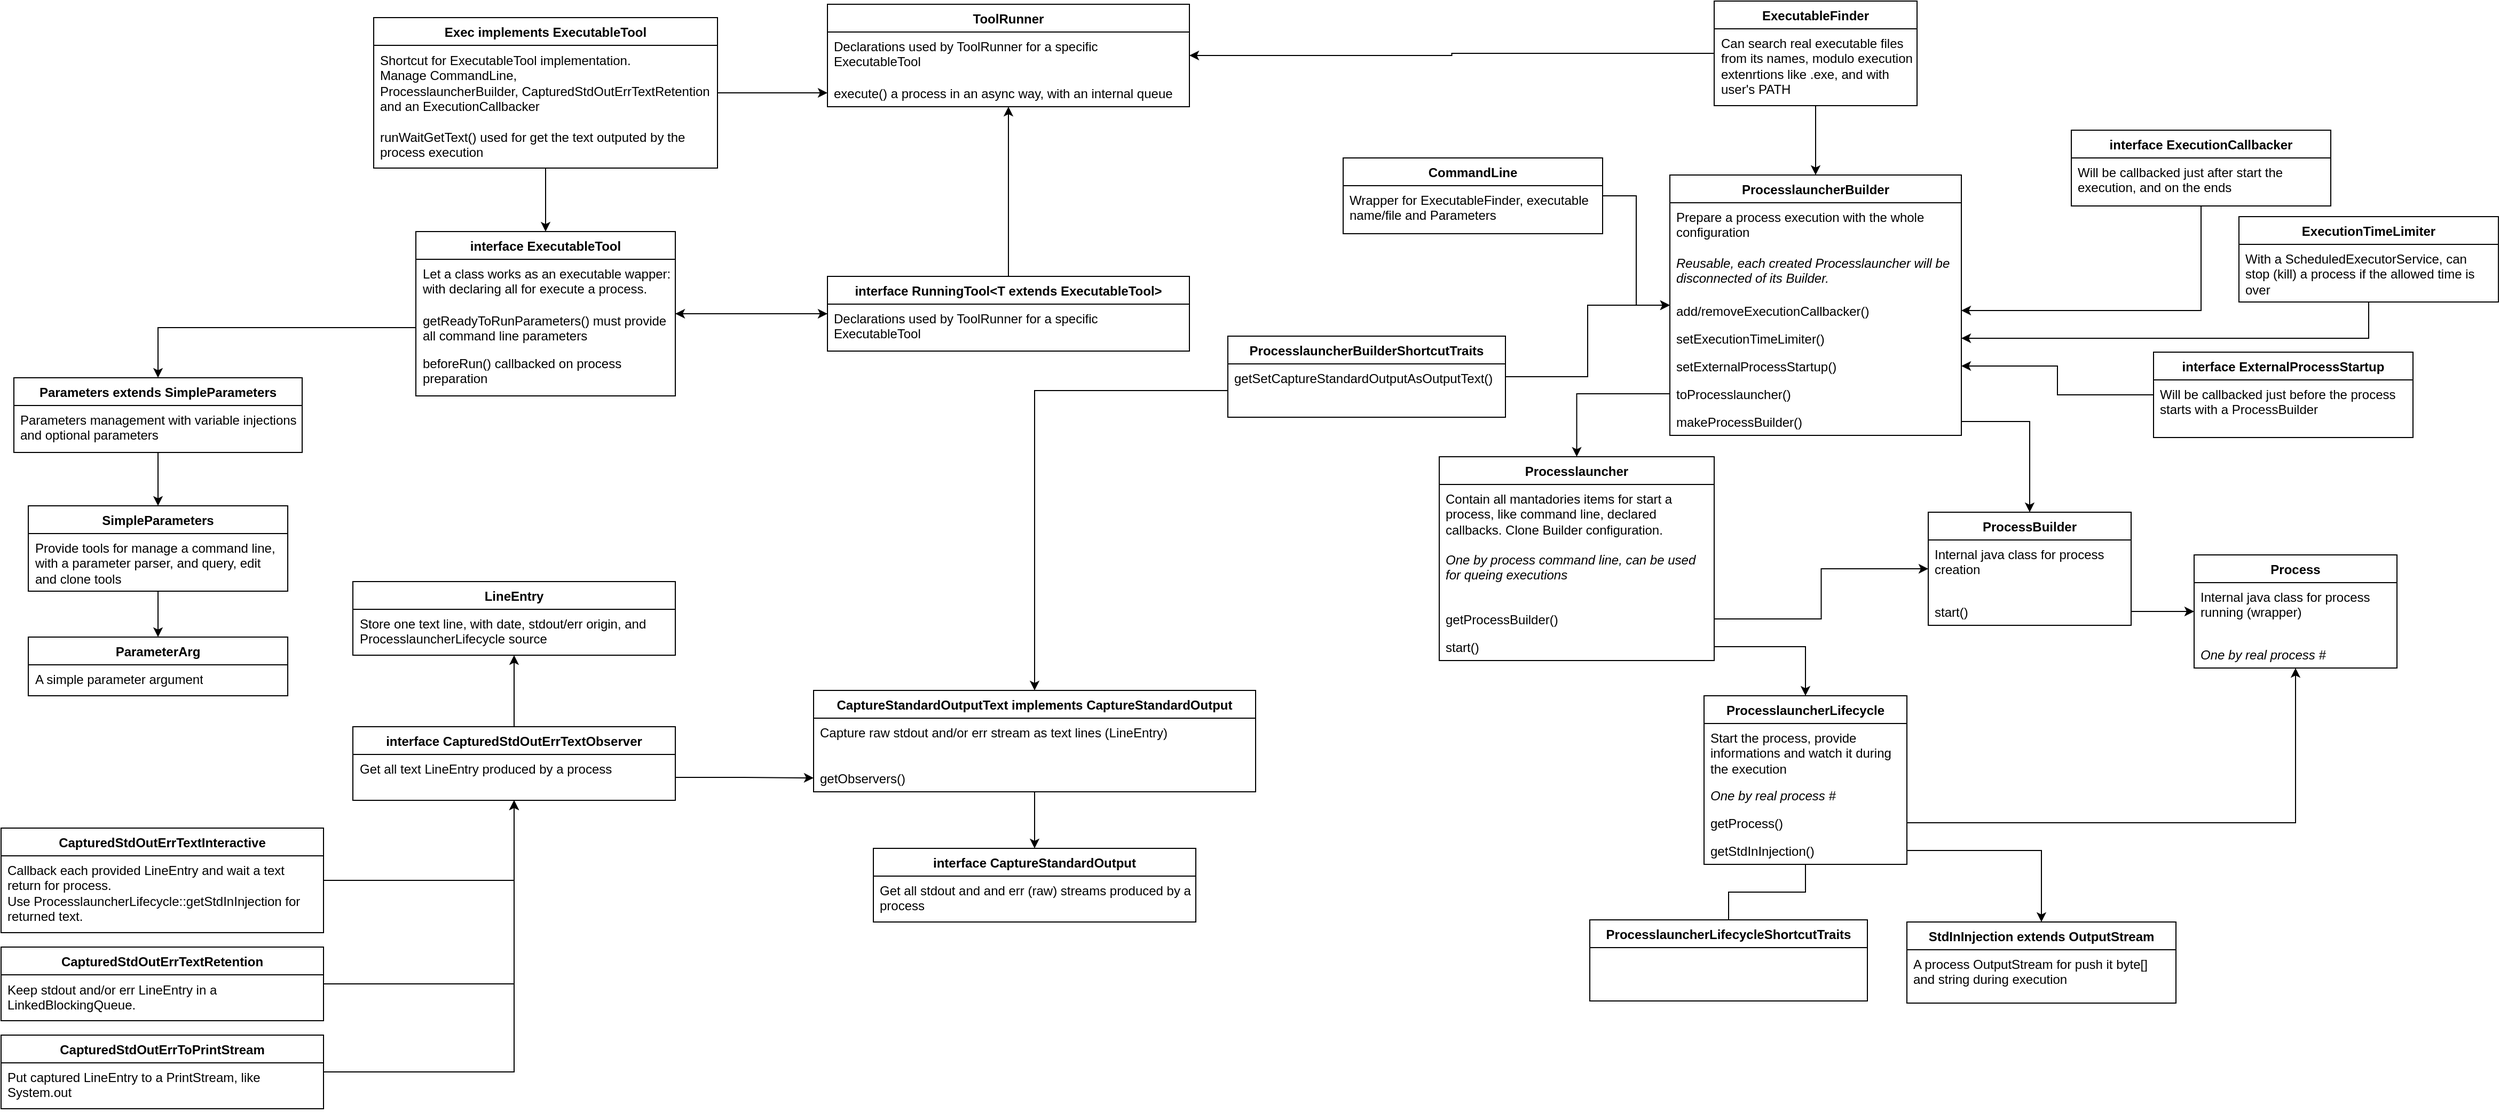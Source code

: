 <mxfile version="12.6.5" type="device"><diagram id="81NvzBi9Juori9AFmnHW" name="Page-1"><mxGraphModel dx="2762" dy="578" grid="0" gridSize="10" guides="1" tooltips="1" connect="1" arrows="1" fold="1" page="1" pageScale="1" pageWidth="1654" pageHeight="1169" math="0" shadow="0"><root><mxCell id="0"/><mxCell id="1" parent="0"/><mxCell id="zojhfkKEDZXGq8DSbKI6-3" value="Processlauncher" style="swimlane;fontStyle=1;childLayout=stackLayout;horizontal=1;startSize=26;fillColor=none;horizontalStack=0;resizeParent=1;resizeParentMax=0;resizeLast=0;collapsible=1;marginBottom=0;" vertex="1" parent="1"><mxGeometry x="-286" y="450" width="257.5" height="191" as="geometry"/></mxCell><mxCell id="zojhfkKEDZXGq8DSbKI6-4" value="Contain all mantadories items for start a process, like command line, declared callbacks. Clone Builder configuration." style="text;strokeColor=none;fillColor=none;align=left;verticalAlign=top;spacingLeft=4;spacingRight=4;overflow=hidden;rotatable=0;points=[[0,0.5],[1,0.5]];portConstraint=eastwest;whiteSpace=wrap;" vertex="1" parent="zojhfkKEDZXGq8DSbKI6-3"><mxGeometry y="26" width="257.5" height="57" as="geometry"/></mxCell><mxCell id="zojhfkKEDZXGq8DSbKI6-31" value="One by process command line, can be used for queing executions" style="text;strokeColor=none;fillColor=none;align=left;verticalAlign=top;spacingLeft=4;spacingRight=4;overflow=hidden;rotatable=0;points=[[0,0.5],[1,0.5]];portConstraint=eastwest;whiteSpace=wrap;fontStyle=2" vertex="1" parent="zojhfkKEDZXGq8DSbKI6-3"><mxGeometry y="83" width="257.5" height="56" as="geometry"/></mxCell><mxCell id="zojhfkKEDZXGq8DSbKI6-40" value="getProcessBuilder()" style="text;strokeColor=none;fillColor=none;align=left;verticalAlign=top;spacingLeft=4;spacingRight=4;overflow=hidden;rotatable=0;points=[[0,0.5],[1,0.5]];portConstraint=eastwest;" vertex="1" parent="zojhfkKEDZXGq8DSbKI6-3"><mxGeometry y="139" width="257.5" height="26" as="geometry"/></mxCell><mxCell id="zojhfkKEDZXGq8DSbKI6-14" value="start()" style="text;strokeColor=none;fillColor=none;align=left;verticalAlign=top;spacingLeft=4;spacingRight=4;overflow=hidden;rotatable=0;points=[[0,0.5],[1,0.5]];portConstraint=eastwest;" vertex="1" parent="zojhfkKEDZXGq8DSbKI6-3"><mxGeometry y="165" width="257.5" height="26" as="geometry"/></mxCell><mxCell id="zojhfkKEDZXGq8DSbKI6-18" value="ProcesslauncherLifecycle" style="swimlane;fontStyle=1;childLayout=stackLayout;horizontal=1;startSize=26;fillColor=none;horizontalStack=0;resizeParent=1;resizeParentMax=0;resizeLast=0;collapsible=1;marginBottom=0;" vertex="1" parent="1"><mxGeometry x="-38" y="674" width="190" height="158" as="geometry"/></mxCell><mxCell id="zojhfkKEDZXGq8DSbKI6-19" value="Start the process, provide informations and watch it during the execution" style="text;strokeColor=none;fillColor=none;align=left;verticalAlign=top;spacingLeft=4;spacingRight=4;overflow=hidden;rotatable=0;points=[[0,0.5],[1,0.5]];portConstraint=eastwest;whiteSpace=wrap;" vertex="1" parent="zojhfkKEDZXGq8DSbKI6-18"><mxGeometry y="26" width="190" height="54" as="geometry"/></mxCell><mxCell id="zojhfkKEDZXGq8DSbKI6-30" value="One by real process #" style="text;strokeColor=none;fillColor=none;align=left;verticalAlign=top;spacingLeft=4;spacingRight=4;overflow=hidden;rotatable=0;points=[[0,0.5],[1,0.5]];portConstraint=eastwest;fontStyle=2" vertex="1" parent="zojhfkKEDZXGq8DSbKI6-18"><mxGeometry y="80" width="190" height="26" as="geometry"/></mxCell><mxCell id="zojhfkKEDZXGq8DSbKI6-47" value="getProcess()" style="text;strokeColor=none;fillColor=none;align=left;verticalAlign=top;spacingLeft=4;spacingRight=4;overflow=hidden;rotatable=0;points=[[0,0.5],[1,0.5]];portConstraint=eastwest;" vertex="1" parent="zojhfkKEDZXGq8DSbKI6-18"><mxGeometry y="106" width="190" height="26" as="geometry"/></mxCell><mxCell id="zojhfkKEDZXGq8DSbKI6-20" value="getStdInInjection()" style="text;strokeColor=none;fillColor=none;align=left;verticalAlign=top;spacingLeft=4;spacingRight=4;overflow=hidden;rotatable=0;points=[[0,0.5],[1,0.5]];portConstraint=eastwest;" vertex="1" parent="zojhfkKEDZXGq8DSbKI6-18"><mxGeometry y="132" width="190" height="26" as="geometry"/></mxCell><mxCell id="zojhfkKEDZXGq8DSbKI6-17" style="edgeStyle=orthogonalEdgeStyle;rounded=0;orthogonalLoop=1;jettySize=auto;html=1;exitX=1;exitY=0.5;exitDx=0;exitDy=0;entryX=0.5;entryY=0;entryDx=0;entryDy=0;" edge="1" parent="1" source="zojhfkKEDZXGq8DSbKI6-14" target="zojhfkKEDZXGq8DSbKI6-18"><mxGeometry relative="1" as="geometry"><mxPoint x="50" y="582" as="targetPoint"/></mxGeometry></mxCell><mxCell id="zojhfkKEDZXGq8DSbKI6-22" value="StdInInjection extends OutputStream" style="swimlane;fontStyle=1;childLayout=stackLayout;horizontal=1;startSize=26;fillColor=none;horizontalStack=0;resizeParent=1;resizeParentMax=0;resizeLast=0;collapsible=1;marginBottom=0;" vertex="1" parent="1"><mxGeometry x="152" y="886" width="252" height="76" as="geometry"/></mxCell><mxCell id="zojhfkKEDZXGq8DSbKI6-23" value="A process OutputStream for push it byte[] and string during execution" style="text;strokeColor=none;fillColor=none;align=left;verticalAlign=top;spacingLeft=4;spacingRight=4;overflow=hidden;rotatable=0;points=[[0,0.5],[1,0.5]];portConstraint=eastwest;whiteSpace=wrap;" vertex="1" parent="zojhfkKEDZXGq8DSbKI6-22"><mxGeometry y="26" width="252" height="50" as="geometry"/></mxCell><mxCell id="zojhfkKEDZXGq8DSbKI6-25" style="edgeStyle=orthogonalEdgeStyle;rounded=0;orthogonalLoop=1;jettySize=auto;html=1;exitX=1;exitY=0.5;exitDx=0;exitDy=0;" edge="1" parent="1" source="zojhfkKEDZXGq8DSbKI6-20" target="zojhfkKEDZXGq8DSbKI6-22"><mxGeometry relative="1" as="geometry"/></mxCell><mxCell id="zojhfkKEDZXGq8DSbKI6-26" value="ProcesslauncherBuilder" style="swimlane;fontStyle=1;childLayout=stackLayout;horizontal=1;startSize=26;fillColor=none;horizontalStack=0;resizeParent=1;resizeParentMax=0;resizeLast=0;collapsible=1;marginBottom=0;" vertex="1" parent="1"><mxGeometry x="-70" y="186" width="273" height="244" as="geometry"/></mxCell><mxCell id="zojhfkKEDZXGq8DSbKI6-27" value="Prepare a process execution with the whole configuration" style="text;strokeColor=none;fillColor=none;align=left;verticalAlign=top;spacingLeft=4;spacingRight=4;overflow=hidden;rotatable=0;points=[[0,0.5],[1,0.5]];portConstraint=eastwest;whiteSpace=wrap;" vertex="1" parent="zojhfkKEDZXGq8DSbKI6-26"><mxGeometry y="26" width="273" height="43" as="geometry"/></mxCell><mxCell id="zojhfkKEDZXGq8DSbKI6-33" value="Reusable, each created Processlauncher will be disconnected of its Builder." style="text;strokeColor=none;fillColor=none;align=left;verticalAlign=top;spacingLeft=4;spacingRight=4;overflow=hidden;rotatable=0;points=[[0,0.5],[1,0.5]];portConstraint=eastwest;whiteSpace=wrap;fontStyle=2" vertex="1" parent="zojhfkKEDZXGq8DSbKI6-26"><mxGeometry y="69" width="273" height="45" as="geometry"/></mxCell><mxCell id="zojhfkKEDZXGq8DSbKI6-75" value="add/removeExecutionCallbacker()" style="text;strokeColor=none;fillColor=none;align=left;verticalAlign=top;spacingLeft=4;spacingRight=4;overflow=hidden;rotatable=0;points=[[0,0.5],[1,0.5]];portConstraint=eastwest;" vertex="1" parent="zojhfkKEDZXGq8DSbKI6-26"><mxGeometry y="114" width="273" height="26" as="geometry"/></mxCell><mxCell id="zojhfkKEDZXGq8DSbKI6-70" value="setExecutionTimeLimiter()" style="text;strokeColor=none;fillColor=none;align=left;verticalAlign=top;spacingLeft=4;spacingRight=4;overflow=hidden;rotatable=0;points=[[0,0.5],[1,0.5]];portConstraint=eastwest;" vertex="1" parent="zojhfkKEDZXGq8DSbKI6-26"><mxGeometry y="140" width="273" height="26" as="geometry"/></mxCell><mxCell id="zojhfkKEDZXGq8DSbKI6-61" value="setExternalProcessStartup()" style="text;strokeColor=none;fillColor=none;align=left;verticalAlign=top;spacingLeft=4;spacingRight=4;overflow=hidden;rotatable=0;points=[[0,0.5],[1,0.5]];portConstraint=eastwest;" vertex="1" parent="zojhfkKEDZXGq8DSbKI6-26"><mxGeometry y="166" width="273" height="26" as="geometry"/></mxCell><mxCell id="zojhfkKEDZXGq8DSbKI6-28" value="toProcesslauncher()" style="text;strokeColor=none;fillColor=none;align=left;verticalAlign=top;spacingLeft=4;spacingRight=4;overflow=hidden;rotatable=0;points=[[0,0.5],[1,0.5]];portConstraint=eastwest;" vertex="1" parent="zojhfkKEDZXGq8DSbKI6-26"><mxGeometry y="192" width="273" height="26" as="geometry"/></mxCell><mxCell id="zojhfkKEDZXGq8DSbKI6-34" value="makeProcessBuilder()" style="text;strokeColor=none;fillColor=none;align=left;verticalAlign=top;spacingLeft=4;spacingRight=4;overflow=hidden;rotatable=0;points=[[0,0.5],[1,0.5]];portConstraint=eastwest;" vertex="1" parent="zojhfkKEDZXGq8DSbKI6-26"><mxGeometry y="218" width="273" height="26" as="geometry"/></mxCell><mxCell id="zojhfkKEDZXGq8DSbKI6-32" style="edgeStyle=orthogonalEdgeStyle;rounded=0;orthogonalLoop=1;jettySize=auto;html=1;exitX=0;exitY=0.5;exitDx=0;exitDy=0;" edge="1" parent="1" source="zojhfkKEDZXGq8DSbKI6-28" target="zojhfkKEDZXGq8DSbKI6-3"><mxGeometry relative="1" as="geometry"/></mxCell><mxCell id="zojhfkKEDZXGq8DSbKI6-35" value="ProcessBuilder" style="swimlane;fontStyle=1;childLayout=stackLayout;horizontal=1;startSize=26;fillColor=none;horizontalStack=0;resizeParent=1;resizeParentMax=0;resizeLast=0;collapsible=1;marginBottom=0;" vertex="1" parent="1"><mxGeometry x="172" y="502" width="190" height="106" as="geometry"/></mxCell><mxCell id="zojhfkKEDZXGq8DSbKI6-36" value="Internal java class for process creation " style="text;strokeColor=none;fillColor=none;align=left;verticalAlign=top;spacingLeft=4;spacingRight=4;overflow=hidden;rotatable=0;points=[[0,0.5],[1,0.5]];portConstraint=eastwest;whiteSpace=wrap;" vertex="1" parent="zojhfkKEDZXGq8DSbKI6-35"><mxGeometry y="26" width="190" height="54" as="geometry"/></mxCell><mxCell id="zojhfkKEDZXGq8DSbKI6-38" value="start()" style="text;strokeColor=none;fillColor=none;align=left;verticalAlign=top;spacingLeft=4;spacingRight=4;overflow=hidden;rotatable=0;points=[[0,0.5],[1,0.5]];portConstraint=eastwest;" vertex="1" parent="zojhfkKEDZXGq8DSbKI6-35"><mxGeometry y="80" width="190" height="26" as="geometry"/></mxCell><mxCell id="zojhfkKEDZXGq8DSbKI6-39" style="edgeStyle=orthogonalEdgeStyle;rounded=0;orthogonalLoop=1;jettySize=auto;html=1;exitX=1;exitY=0.5;exitDx=0;exitDy=0;" edge="1" parent="1" source="zojhfkKEDZXGq8DSbKI6-34" target="zojhfkKEDZXGq8DSbKI6-35"><mxGeometry relative="1" as="geometry"/></mxCell><mxCell id="zojhfkKEDZXGq8DSbKI6-41" style="edgeStyle=orthogonalEdgeStyle;rounded=0;orthogonalLoop=1;jettySize=auto;html=1;exitX=1;exitY=0.5;exitDx=0;exitDy=0;" edge="1" parent="1" source="zojhfkKEDZXGq8DSbKI6-40" target="zojhfkKEDZXGq8DSbKI6-35"><mxGeometry relative="1" as="geometry"/></mxCell><mxCell id="zojhfkKEDZXGq8DSbKI6-42" value="Process" style="swimlane;fontStyle=1;childLayout=stackLayout;horizontal=1;startSize=26;fillColor=none;horizontalStack=0;resizeParent=1;resizeParentMax=0;resizeLast=0;collapsible=1;marginBottom=0;" vertex="1" parent="1"><mxGeometry x="421" y="542" width="190" height="106" as="geometry"/></mxCell><mxCell id="zojhfkKEDZXGq8DSbKI6-43" value="Internal java class for process running (wrapper)" style="text;strokeColor=none;fillColor=none;align=left;verticalAlign=top;spacingLeft=4;spacingRight=4;overflow=hidden;rotatable=0;points=[[0,0.5],[1,0.5]];portConstraint=eastwest;whiteSpace=wrap;" vertex="1" parent="zojhfkKEDZXGq8DSbKI6-42"><mxGeometry y="26" width="190" height="54" as="geometry"/></mxCell><mxCell id="zojhfkKEDZXGq8DSbKI6-44" value="One by real process #" style="text;strokeColor=none;fillColor=none;align=left;verticalAlign=top;spacingLeft=4;spacingRight=4;overflow=hidden;rotatable=0;points=[[0,0.5],[1,0.5]];portConstraint=eastwest;fontStyle=2" vertex="1" parent="zojhfkKEDZXGq8DSbKI6-42"><mxGeometry y="80" width="190" height="26" as="geometry"/></mxCell><mxCell id="zojhfkKEDZXGq8DSbKI6-46" style="edgeStyle=orthogonalEdgeStyle;rounded=0;orthogonalLoop=1;jettySize=auto;html=1;exitX=1;exitY=0.5;exitDx=0;exitDy=0;" edge="1" parent="1" source="zojhfkKEDZXGq8DSbKI6-38" target="zojhfkKEDZXGq8DSbKI6-42"><mxGeometry relative="1" as="geometry"/></mxCell><mxCell id="zojhfkKEDZXGq8DSbKI6-48" style="edgeStyle=orthogonalEdgeStyle;rounded=0;orthogonalLoop=1;jettySize=auto;html=1;exitX=1;exitY=0.5;exitDx=0;exitDy=0;" edge="1" parent="1" source="zojhfkKEDZXGq8DSbKI6-47" target="zojhfkKEDZXGq8DSbKI6-42"><mxGeometry relative="1" as="geometry"><mxPoint x="198" y="679" as="targetPoint"/></mxGeometry></mxCell><mxCell id="zojhfkKEDZXGq8DSbKI6-50" value="" style="edgeStyle=elbowEdgeStyle;elbow=vertical;startArrow=none;endArrow=none;rounded=0;" edge="1" target="zojhfkKEDZXGq8DSbKI6-154" parent="1" source="zojhfkKEDZXGq8DSbKI6-18"><mxGeometry relative="1" as="geometry"><mxPoint x="-179" y="577" as="sourcePoint"/><mxPoint x="-23" y="864" as="targetPoint"/></mxGeometry></mxCell><mxCell id="zojhfkKEDZXGq8DSbKI6-52" style="edgeStyle=orthogonalEdgeStyle;rounded=0;orthogonalLoop=1;jettySize=auto;html=1;" edge="1" parent="1" source="zojhfkKEDZXGq8DSbKI6-139" target="zojhfkKEDZXGq8DSbKI6-26"><mxGeometry relative="1" as="geometry"><mxPoint x="-156" y="308" as="sourcePoint"/></mxGeometry></mxCell><mxCell id="zojhfkKEDZXGq8DSbKI6-60" style="edgeStyle=orthogonalEdgeStyle;rounded=0;orthogonalLoop=1;jettySize=auto;html=1;" edge="1" parent="1" source="zojhfkKEDZXGq8DSbKI6-53" target="zojhfkKEDZXGq8DSbKI6-26"><mxGeometry relative="1" as="geometry"/></mxCell><mxCell id="zojhfkKEDZXGq8DSbKI6-118" style="edgeStyle=orthogonalEdgeStyle;rounded=0;orthogonalLoop=1;jettySize=auto;html=1;" edge="1" parent="1" source="zojhfkKEDZXGq8DSbKI6-53" target="zojhfkKEDZXGq8DSbKI6-112"><mxGeometry relative="1" as="geometry"/></mxCell><mxCell id="zojhfkKEDZXGq8DSbKI6-53" value="ExecutableFinder" style="swimlane;fontStyle=1;childLayout=stackLayout;horizontal=1;startSize=26;fillColor=none;horizontalStack=0;resizeParent=1;resizeParentMax=0;resizeLast=0;collapsible=1;marginBottom=0;" vertex="1" parent="1"><mxGeometry x="-28.5" y="23" width="190" height="98" as="geometry"/></mxCell><mxCell id="zojhfkKEDZXGq8DSbKI6-54" value="Can search real executable files from its names, modulo execution extenrtions like .exe, and with user's PATH" style="text;strokeColor=none;fillColor=none;align=left;verticalAlign=top;spacingLeft=4;spacingRight=4;overflow=hidden;rotatable=0;points=[[0,0.5],[1,0.5]];portConstraint=eastwest;whiteSpace=wrap;" vertex="1" parent="zojhfkKEDZXGq8DSbKI6-53"><mxGeometry y="26" width="190" height="72" as="geometry"/></mxCell><mxCell id="zojhfkKEDZXGq8DSbKI6-66" style="edgeStyle=orthogonalEdgeStyle;rounded=0;orthogonalLoop=1;jettySize=auto;html=1;" edge="1" parent="1" source="zojhfkKEDZXGq8DSbKI6-62" target="zojhfkKEDZXGq8DSbKI6-61"><mxGeometry relative="1" as="geometry"/></mxCell><mxCell id="zojhfkKEDZXGq8DSbKI6-62" value="interface ExternalProcessStartup" style="swimlane;fontStyle=1;childLayout=stackLayout;horizontal=1;startSize=26;fillColor=none;horizontalStack=0;resizeParent=1;resizeParentMax=0;resizeLast=0;collapsible=1;marginBottom=0;" vertex="1" parent="1"><mxGeometry x="383" y="352" width="243" height="80" as="geometry"/></mxCell><mxCell id="zojhfkKEDZXGq8DSbKI6-63" value="Will be callbacked just before the process starts with a ProcessBuilder" style="text;strokeColor=none;fillColor=none;align=left;verticalAlign=top;spacingLeft=4;spacingRight=4;overflow=hidden;rotatable=0;points=[[0,0.5],[1,0.5]];portConstraint=eastwest;whiteSpace=wrap;" vertex="1" parent="zojhfkKEDZXGq8DSbKI6-62"><mxGeometry y="26" width="243" height="54" as="geometry"/></mxCell><mxCell id="zojhfkKEDZXGq8DSbKI6-67" value="ExecutionTimeLimiter" style="swimlane;fontStyle=1;childLayout=stackLayout;horizontal=1;startSize=26;fillColor=none;horizontalStack=0;resizeParent=1;resizeParentMax=0;resizeLast=0;collapsible=1;marginBottom=0;" vertex="1" parent="1"><mxGeometry x="463" y="225" width="243" height="80" as="geometry"/></mxCell><mxCell id="zojhfkKEDZXGq8DSbKI6-68" value="With a ScheduledExecutorService, can stop (kill) a process if the allowed time is over" style="text;strokeColor=none;fillColor=none;align=left;verticalAlign=top;spacingLeft=4;spacingRight=4;overflow=hidden;rotatable=0;points=[[0,0.5],[1,0.5]];portConstraint=eastwest;whiteSpace=wrap;" vertex="1" parent="zojhfkKEDZXGq8DSbKI6-67"><mxGeometry y="26" width="243" height="54" as="geometry"/></mxCell><mxCell id="zojhfkKEDZXGq8DSbKI6-71" style="edgeStyle=orthogonalEdgeStyle;rounded=0;orthogonalLoop=1;jettySize=auto;html=1;" edge="1" parent="1" source="zojhfkKEDZXGq8DSbKI6-67" target="zojhfkKEDZXGq8DSbKI6-70"><mxGeometry relative="1" as="geometry"/></mxCell><mxCell id="zojhfkKEDZXGq8DSbKI6-76" style="edgeStyle=orthogonalEdgeStyle;rounded=0;orthogonalLoop=1;jettySize=auto;html=1;" edge="1" parent="1" source="zojhfkKEDZXGq8DSbKI6-72" target="zojhfkKEDZXGq8DSbKI6-75"><mxGeometry relative="1" as="geometry"/></mxCell><mxCell id="zojhfkKEDZXGq8DSbKI6-72" value="interface ExecutionCallbacker" style="swimlane;fontStyle=1;childLayout=stackLayout;horizontal=1;startSize=26;fillColor=none;horizontalStack=0;resizeParent=1;resizeParentMax=0;resizeLast=0;collapsible=1;marginBottom=0;" vertex="1" parent="1"><mxGeometry x="306" y="144" width="243" height="71" as="geometry"/></mxCell><mxCell id="zojhfkKEDZXGq8DSbKI6-73" value="Will be callbacked just after start the execution, and on the ends" style="text;strokeColor=none;fillColor=none;align=left;verticalAlign=top;spacingLeft=4;spacingRight=4;overflow=hidden;rotatable=0;points=[[0,0.5],[1,0.5]];portConstraint=eastwest;whiteSpace=wrap;" vertex="1" parent="zojhfkKEDZXGq8DSbKI6-72"><mxGeometry y="26" width="243" height="45" as="geometry"/></mxCell><mxCell id="zojhfkKEDZXGq8DSbKI6-110" style="edgeStyle=orthogonalEdgeStyle;rounded=0;orthogonalLoop=1;jettySize=auto;html=1;" edge="1" parent="1" source="zojhfkKEDZXGq8DSbKI6-77" target="zojhfkKEDZXGq8DSbKI6-106"><mxGeometry relative="1" as="geometry"/></mxCell><mxCell id="zojhfkKEDZXGq8DSbKI6-77" value="interface ExecutableTool" style="swimlane;fontStyle=1;childLayout=stackLayout;horizontal=1;startSize=26;fillColor=none;horizontalStack=0;resizeParent=1;resizeParentMax=0;resizeLast=0;collapsible=1;marginBottom=0;" vertex="1" parent="1"><mxGeometry x="-1244.5" y="239" width="243" height="154" as="geometry"/></mxCell><mxCell id="zojhfkKEDZXGq8DSbKI6-78" value="Let a class works as an executable wapper: with declaring all for execute a process." style="text;strokeColor=none;fillColor=none;align=left;verticalAlign=top;spacingLeft=4;spacingRight=4;overflow=hidden;rotatable=0;points=[[0,0.5],[1,0.5]];portConstraint=eastwest;whiteSpace=wrap;" vertex="1" parent="zojhfkKEDZXGq8DSbKI6-77"><mxGeometry y="26" width="243" height="44" as="geometry"/></mxCell><mxCell id="zojhfkKEDZXGq8DSbKI6-80" value="getReadyToRunParameters() must provide all command line parameters" style="text;strokeColor=none;fillColor=none;align=left;verticalAlign=top;spacingLeft=4;spacingRight=4;overflow=hidden;rotatable=0;points=[[0,0.5],[1,0.5]];portConstraint=eastwest;whiteSpace=wrap;" vertex="1" parent="zojhfkKEDZXGq8DSbKI6-77"><mxGeometry y="70" width="243" height="40" as="geometry"/></mxCell><mxCell id="zojhfkKEDZXGq8DSbKI6-81" value="beforeRun() callbacked on process preparation" style="text;strokeColor=none;fillColor=none;align=left;verticalAlign=top;spacingLeft=4;spacingRight=4;overflow=hidden;rotatable=0;points=[[0,0.5],[1,0.5]];portConstraint=eastwest;whiteSpace=wrap;" vertex="1" parent="zojhfkKEDZXGq8DSbKI6-77"><mxGeometry y="110" width="243" height="44" as="geometry"/></mxCell><mxCell id="zojhfkKEDZXGq8DSbKI6-87" style="edgeStyle=orthogonalEdgeStyle;rounded=0;orthogonalLoop=1;jettySize=auto;html=1;" edge="1" parent="1" source="zojhfkKEDZXGq8DSbKI6-80" target="zojhfkKEDZXGq8DSbKI6-82"><mxGeometry relative="1" as="geometry"><mxPoint x="-845" y="352" as="sourcePoint"/></mxGeometry></mxCell><mxCell id="zojhfkKEDZXGq8DSbKI6-91" style="edgeStyle=orthogonalEdgeStyle;rounded=0;orthogonalLoop=1;jettySize=auto;html=1;" edge="1" parent="1" source="zojhfkKEDZXGq8DSbKI6-82" target="zojhfkKEDZXGq8DSbKI6-88"><mxGeometry relative="1" as="geometry"/></mxCell><mxCell id="zojhfkKEDZXGq8DSbKI6-82" value="Parameters extends SimpleParameters" style="swimlane;fontStyle=1;childLayout=stackLayout;horizontal=1;startSize=26;fillColor=none;horizontalStack=0;resizeParent=1;resizeParentMax=0;resizeLast=0;collapsible=1;marginBottom=0;" vertex="1" parent="1"><mxGeometry x="-1621" y="376" width="270" height="70" as="geometry"/></mxCell><mxCell id="zojhfkKEDZXGq8DSbKI6-83" value="Parameters management with variable injections and optional parameters" style="text;strokeColor=none;fillColor=none;align=left;verticalAlign=top;spacingLeft=4;spacingRight=4;overflow=hidden;rotatable=0;points=[[0,0.5],[1,0.5]];portConstraint=eastwest;whiteSpace=wrap;" vertex="1" parent="zojhfkKEDZXGq8DSbKI6-82"><mxGeometry y="26" width="270" height="44" as="geometry"/></mxCell><mxCell id="zojhfkKEDZXGq8DSbKI6-94" style="edgeStyle=orthogonalEdgeStyle;rounded=0;orthogonalLoop=1;jettySize=auto;html=1;" edge="1" parent="1" source="zojhfkKEDZXGq8DSbKI6-88" target="zojhfkKEDZXGq8DSbKI6-92"><mxGeometry relative="1" as="geometry"/></mxCell><mxCell id="zojhfkKEDZXGq8DSbKI6-88" value="SimpleParameters" style="swimlane;fontStyle=1;childLayout=stackLayout;horizontal=1;startSize=26;fillColor=none;horizontalStack=0;resizeParent=1;resizeParentMax=0;resizeLast=0;collapsible=1;marginBottom=0;" vertex="1" parent="1"><mxGeometry x="-1607.5" y="496" width="243" height="80" as="geometry"/></mxCell><mxCell id="zojhfkKEDZXGq8DSbKI6-89" value="Provide tools for manage a command line, with a parameter parser, and query, edit and clone tools" style="text;strokeColor=none;fillColor=none;align=left;verticalAlign=top;spacingLeft=4;spacingRight=4;overflow=hidden;rotatable=0;points=[[0,0.5],[1,0.5]];portConstraint=eastwest;whiteSpace=wrap;" vertex="1" parent="zojhfkKEDZXGq8DSbKI6-88"><mxGeometry y="26" width="243" height="54" as="geometry"/></mxCell><mxCell id="zojhfkKEDZXGq8DSbKI6-92" value="ParameterArg" style="swimlane;fontStyle=1;childLayout=stackLayout;horizontal=1;startSize=26;fillColor=none;horizontalStack=0;resizeParent=1;resizeParentMax=0;resizeLast=0;collapsible=1;marginBottom=0;" vertex="1" parent="1"><mxGeometry x="-1607.5" y="619" width="243" height="55" as="geometry"/></mxCell><mxCell id="zojhfkKEDZXGq8DSbKI6-93" value="A simple parameter argument" style="text;strokeColor=none;fillColor=none;align=left;verticalAlign=top;spacingLeft=4;spacingRight=4;overflow=hidden;rotatable=0;points=[[0,0.5],[1,0.5]];portConstraint=eastwest;whiteSpace=wrap;" vertex="1" parent="zojhfkKEDZXGq8DSbKI6-92"><mxGeometry y="26" width="243" height="29" as="geometry"/></mxCell><mxCell id="zojhfkKEDZXGq8DSbKI6-95" value="CommandLine" style="swimlane;fontStyle=1;childLayout=stackLayout;horizontal=1;startSize=26;fillColor=none;horizontalStack=0;resizeParent=1;resizeParentMax=0;resizeLast=0;collapsible=1;marginBottom=0;" vertex="1" parent="1"><mxGeometry x="-376" y="170" width="243" height="71" as="geometry"/></mxCell><mxCell id="zojhfkKEDZXGq8DSbKI6-96" value="Wrapper for ExecutableFinder, executable name/file and Parameters" style="text;strokeColor=none;fillColor=none;align=left;verticalAlign=top;spacingLeft=4;spacingRight=4;overflow=hidden;rotatable=0;points=[[0,0.5],[1,0.5]];portConstraint=eastwest;whiteSpace=wrap;" vertex="1" parent="zojhfkKEDZXGq8DSbKI6-95"><mxGeometry y="26" width="243" height="45" as="geometry"/></mxCell><mxCell id="zojhfkKEDZXGq8DSbKI6-98" style="edgeStyle=orthogonalEdgeStyle;rounded=0;orthogonalLoop=1;jettySize=auto;html=1;" edge="1" parent="1" source="zojhfkKEDZXGq8DSbKI6-95" target="zojhfkKEDZXGq8DSbKI6-26"><mxGeometry relative="1" as="geometry"/></mxCell><mxCell id="zojhfkKEDZXGq8DSbKI6-104" style="edgeStyle=orthogonalEdgeStyle;rounded=0;orthogonalLoop=1;jettySize=auto;html=1;" edge="1" parent="1" source="zojhfkKEDZXGq8DSbKI6-99" target="zojhfkKEDZXGq8DSbKI6-77"><mxGeometry relative="1" as="geometry"/></mxCell><mxCell id="zojhfkKEDZXGq8DSbKI6-117" style="edgeStyle=orthogonalEdgeStyle;rounded=0;orthogonalLoop=1;jettySize=auto;html=1;" edge="1" parent="1" source="zojhfkKEDZXGq8DSbKI6-99" target="zojhfkKEDZXGq8DSbKI6-115"><mxGeometry relative="1" as="geometry"/></mxCell><mxCell id="zojhfkKEDZXGq8DSbKI6-99" value="Exec implements ExecutableTool" style="swimlane;fontStyle=1;childLayout=stackLayout;horizontal=1;startSize=26;fillColor=none;horizontalStack=0;resizeParent=1;resizeParentMax=0;resizeLast=0;collapsible=1;marginBottom=0;" vertex="1" parent="1"><mxGeometry x="-1284" y="38.5" width="322" height="141" as="geometry"/></mxCell><mxCell id="zojhfkKEDZXGq8DSbKI6-100" value="Shortcut for ExecutableTool implementation.&#10;Manage CommandLine,&#10;ProcesslauncherBuilder, CapturedStdOutErrTextRetention and an ExecutionCallbacker" style="text;strokeColor=none;fillColor=none;align=left;verticalAlign=top;spacingLeft=4;spacingRight=4;overflow=hidden;rotatable=0;points=[[0,0.5],[1,0.5]];portConstraint=eastwest;labelBackgroundColor=none;whiteSpace=wrap;" vertex="1" parent="zojhfkKEDZXGq8DSbKI6-99"><mxGeometry y="26" width="322" height="72" as="geometry"/></mxCell><mxCell id="zojhfkKEDZXGq8DSbKI6-103" value="runWaitGetText() used for get the text outputed by the process execution" style="text;strokeColor=none;fillColor=none;align=left;verticalAlign=top;spacingLeft=4;spacingRight=4;overflow=hidden;rotatable=0;points=[[0,0.5],[1,0.5]];portConstraint=eastwest;whiteSpace=wrap;" vertex="1" parent="zojhfkKEDZXGq8DSbKI6-99"><mxGeometry y="98" width="322" height="43" as="geometry"/></mxCell><mxCell id="zojhfkKEDZXGq8DSbKI6-114" value="" style="edgeStyle=orthogonalEdgeStyle;rounded=0;orthogonalLoop=1;jettySize=auto;html=1;" edge="1" parent="1" source="zojhfkKEDZXGq8DSbKI6-106" target="zojhfkKEDZXGq8DSbKI6-112"><mxGeometry relative="1" as="geometry"/></mxCell><mxCell id="zojhfkKEDZXGq8DSbKI6-106" value="interface RunningTool&lt;T extends ExecutableTool&gt;" style="swimlane;fontStyle=1;childLayout=stackLayout;horizontal=1;startSize=26;fillColor=none;horizontalStack=0;resizeParent=1;resizeParentMax=0;resizeLast=0;collapsible=1;marginBottom=0;" vertex="1" parent="1"><mxGeometry x="-859" y="281" width="339" height="70" as="geometry"/></mxCell><mxCell id="zojhfkKEDZXGq8DSbKI6-107" value="Declarations used by ToolRunner for a specific ExecutableTool" style="text;strokeColor=none;fillColor=none;align=left;verticalAlign=top;spacingLeft=4;spacingRight=4;overflow=hidden;rotatable=0;points=[[0,0.5],[1,0.5]];portConstraint=eastwest;whiteSpace=wrap;" vertex="1" parent="zojhfkKEDZXGq8DSbKI6-106"><mxGeometry y="26" width="339" height="44" as="geometry"/></mxCell><mxCell id="zojhfkKEDZXGq8DSbKI6-112" value="ToolRunner" style="swimlane;fontStyle=1;childLayout=stackLayout;horizontal=1;startSize=26;fillColor=none;horizontalStack=0;resizeParent=1;resizeParentMax=0;resizeLast=0;collapsible=1;marginBottom=0;" vertex="1" parent="1"><mxGeometry x="-859" y="26" width="339" height="96" as="geometry"/></mxCell><mxCell id="zojhfkKEDZXGq8DSbKI6-113" value="Declarations used by ToolRunner for a specific ExecutableTool" style="text;strokeColor=none;fillColor=none;align=left;verticalAlign=top;spacingLeft=4;spacingRight=4;overflow=hidden;rotatable=0;points=[[0,0.5],[1,0.5]];portConstraint=eastwest;whiteSpace=wrap;" vertex="1" parent="zojhfkKEDZXGq8DSbKI6-112"><mxGeometry y="26" width="339" height="44" as="geometry"/></mxCell><mxCell id="zojhfkKEDZXGq8DSbKI6-115" value="execute() a process in an async way, with an internal queue" style="text;strokeColor=none;fillColor=none;align=left;verticalAlign=top;spacingLeft=4;spacingRight=4;overflow=hidden;rotatable=0;points=[[0,0.5],[1,0.5]];portConstraint=eastwest;labelBackgroundColor=none;" vertex="1" parent="zojhfkKEDZXGq8DSbKI6-112"><mxGeometry y="70" width="339" height="26" as="geometry"/></mxCell><mxCell id="zojhfkKEDZXGq8DSbKI6-111" style="edgeStyle=orthogonalEdgeStyle;rounded=0;orthogonalLoop=1;jettySize=auto;html=1;" edge="1" parent="1" source="zojhfkKEDZXGq8DSbKI6-106" target="zojhfkKEDZXGq8DSbKI6-77"><mxGeometry relative="1" as="geometry"/></mxCell><mxCell id="zojhfkKEDZXGq8DSbKI6-127" value="" style="edgeStyle=orthogonalEdgeStyle;rounded=0;orthogonalLoop=1;jettySize=auto;html=1;" edge="1" parent="1" source="zojhfkKEDZXGq8DSbKI6-120" target="zojhfkKEDZXGq8DSbKI6-125"><mxGeometry relative="1" as="geometry"/></mxCell><mxCell id="zojhfkKEDZXGq8DSbKI6-147" value="" style="edgeStyle=orthogonalEdgeStyle;rounded=0;orthogonalLoop=1;jettySize=auto;html=1;" edge="1" parent="1" source="zojhfkKEDZXGq8DSbKI6-145" target="zojhfkKEDZXGq8DSbKI6-120"><mxGeometry relative="1" as="geometry"><mxPoint x="-1460" y="987" as="sourcePoint"/></mxGeometry></mxCell><mxCell id="zojhfkKEDZXGq8DSbKI6-120" value="interface CapturedStdOutErrTextObserver" style="swimlane;fontStyle=1;childLayout=stackLayout;horizontal=1;startSize=26;fillColor=none;horizontalStack=0;resizeParent=1;resizeParentMax=0;resizeLast=0;collapsible=1;marginBottom=0;" vertex="1" parent="1"><mxGeometry x="-1303.5" y="703" width="302" height="69" as="geometry"/></mxCell><mxCell id="zojhfkKEDZXGq8DSbKI6-121" value="Get all text LineEntry produced by a process" style="text;strokeColor=none;fillColor=none;align=left;verticalAlign=top;spacingLeft=4;spacingRight=4;overflow=hidden;rotatable=0;points=[[0,0.5],[1,0.5]];portConstraint=eastwest;whiteSpace=wrap;" vertex="1" parent="zojhfkKEDZXGq8DSbKI6-120"><mxGeometry y="26" width="302" height="43" as="geometry"/></mxCell><mxCell id="zojhfkKEDZXGq8DSbKI6-145" value="CapturedStdOutErrTextInteractive" style="swimlane;fontStyle=1;childLayout=stackLayout;horizontal=1;startSize=26;fillColor=none;horizontalStack=0;resizeParent=1;resizeParentMax=0;resizeLast=0;collapsible=1;marginBottom=0;" vertex="1" parent="1"><mxGeometry x="-1633" y="798" width="302" height="98" as="geometry"/></mxCell><mxCell id="zojhfkKEDZXGq8DSbKI6-146" value="Callback each provided LineEntry and wait a text return for process.&#10;Use ProcesslauncherLifecycle::getStdInInjection for returned text." style="text;strokeColor=none;fillColor=none;align=left;verticalAlign=top;spacingLeft=4;spacingRight=4;overflow=hidden;rotatable=0;points=[[0,0.5],[1,0.5]];portConstraint=eastwest;whiteSpace=wrap;" vertex="1" parent="zojhfkKEDZXGq8DSbKI6-145"><mxGeometry y="26" width="302" height="72" as="geometry"/></mxCell><mxCell id="zojhfkKEDZXGq8DSbKI6-125" value="LineEntry" style="swimlane;fontStyle=1;childLayout=stackLayout;horizontal=1;startSize=26;fillColor=none;horizontalStack=0;resizeParent=1;resizeParentMax=0;resizeLast=0;collapsible=1;marginBottom=0;" vertex="1" parent="1"><mxGeometry x="-1303.5" y="567" width="302" height="69" as="geometry"/></mxCell><mxCell id="zojhfkKEDZXGq8DSbKI6-126" value="Store one text line, with date, stdout/err origin, and  ProcesslauncherLifecycle source" style="text;strokeColor=none;fillColor=none;align=left;verticalAlign=top;spacingLeft=4;spacingRight=4;overflow=hidden;rotatable=0;points=[[0,0.5],[1,0.5]];portConstraint=eastwest;whiteSpace=wrap;" vertex="1" parent="zojhfkKEDZXGq8DSbKI6-125"><mxGeometry y="26" width="302" height="43" as="geometry"/></mxCell><mxCell id="zojhfkKEDZXGq8DSbKI6-133" value="" style="edgeStyle=orthogonalEdgeStyle;rounded=0;orthogonalLoop=1;jettySize=auto;html=1;" edge="1" parent="1" source="zojhfkKEDZXGq8DSbKI6-131" target="zojhfkKEDZXGq8DSbKI6-128"><mxGeometry relative="1" as="geometry"><mxPoint x="-1365" y="871" as="targetPoint"/></mxGeometry></mxCell><mxCell id="zojhfkKEDZXGq8DSbKI6-128" value="interface CaptureStandardOutput" style="swimlane;fontStyle=1;childLayout=stackLayout;horizontal=1;startSize=26;fillColor=none;horizontalStack=0;resizeParent=1;resizeParentMax=0;resizeLast=0;collapsible=1;marginBottom=0;" vertex="1" parent="1"><mxGeometry x="-816" y="817" width="302" height="69" as="geometry"/></mxCell><mxCell id="zojhfkKEDZXGq8DSbKI6-129" value="Get all stdout and and err (raw) streams produced by a process" style="text;strokeColor=none;fillColor=none;align=left;verticalAlign=top;spacingLeft=4;spacingRight=4;overflow=hidden;rotatable=0;points=[[0,0.5],[1,0.5]];portConstraint=eastwest;whiteSpace=wrap;" vertex="1" parent="zojhfkKEDZXGq8DSbKI6-128"><mxGeometry y="26" width="302" height="43" as="geometry"/></mxCell><mxCell id="zojhfkKEDZXGq8DSbKI6-131" value="CaptureStandardOutputText implements CaptureStandardOutput" style="swimlane;fontStyle=1;childLayout=stackLayout;horizontal=1;startSize=26;fillColor=none;horizontalStack=0;resizeParent=1;resizeParentMax=0;resizeLast=0;collapsible=1;marginBottom=0;" vertex="1" parent="1"><mxGeometry x="-872" y="669" width="414" height="95" as="geometry"/></mxCell><mxCell id="zojhfkKEDZXGq8DSbKI6-132" value="Capture raw stdout and/or err stream as text lines (LineEntry)" style="text;strokeColor=none;fillColor=none;align=left;verticalAlign=top;spacingLeft=4;spacingRight=4;overflow=hidden;rotatable=0;points=[[0,0.5],[1,0.5]];portConstraint=eastwest;whiteSpace=wrap;" vertex="1" parent="zojhfkKEDZXGq8DSbKI6-131"><mxGeometry y="26" width="414" height="43" as="geometry"/></mxCell><mxCell id="zojhfkKEDZXGq8DSbKI6-134" value="getObservers()" style="text;strokeColor=none;fillColor=none;align=left;verticalAlign=top;spacingLeft=4;spacingRight=4;overflow=hidden;rotatable=0;points=[[0,0.5],[1,0.5]];portConstraint=eastwest;labelBackgroundColor=none;" vertex="1" parent="zojhfkKEDZXGq8DSbKI6-131"><mxGeometry y="69" width="414" height="26" as="geometry"/></mxCell><mxCell id="zojhfkKEDZXGq8DSbKI6-139" value="ProcesslauncherBuilderShortcutTraits" style="swimlane;fontStyle=1;childLayout=stackLayout;horizontal=1;startSize=26;fillColor=none;horizontalStack=0;resizeParent=1;resizeParentMax=0;resizeLast=0;collapsible=1;marginBottom=0;" vertex="1" parent="1"><mxGeometry x="-484" y="337" width="260" height="76" as="geometry"/></mxCell><mxCell id="zojhfkKEDZXGq8DSbKI6-140" value="getSetCaptureStandardOutputAsOutputText()" style="text;strokeColor=none;fillColor=none;align=left;verticalAlign=top;spacingLeft=4;spacingRight=4;overflow=hidden;rotatable=0;points=[[0,0.5],[1,0.5]];portConstraint=eastwest;whiteSpace=wrap;" vertex="1" parent="zojhfkKEDZXGq8DSbKI6-139"><mxGeometry y="26" width="260" height="50" as="geometry"/></mxCell><mxCell id="zojhfkKEDZXGq8DSbKI6-141" style="edgeStyle=orthogonalEdgeStyle;rounded=0;orthogonalLoop=1;jettySize=auto;html=1;exitX=0;exitY=0.5;exitDx=0;exitDy=0;" edge="1" parent="1" source="zojhfkKEDZXGq8DSbKI6-140" target="zojhfkKEDZXGq8DSbKI6-131"><mxGeometry relative="1" as="geometry"/></mxCell><mxCell id="zojhfkKEDZXGq8DSbKI6-143" style="edgeStyle=orthogonalEdgeStyle;rounded=0;orthogonalLoop=1;jettySize=auto;html=1;exitX=1;exitY=0.5;exitDx=0;exitDy=0;" edge="1" parent="1" source="zojhfkKEDZXGq8DSbKI6-121" target="zojhfkKEDZXGq8DSbKI6-134"><mxGeometry relative="1" as="geometry"/></mxCell><mxCell id="zojhfkKEDZXGq8DSbKI6-150" style="edgeStyle=orthogonalEdgeStyle;rounded=0;orthogonalLoop=1;jettySize=auto;html=1;" edge="1" parent="1" source="zojhfkKEDZXGq8DSbKI6-148" target="zojhfkKEDZXGq8DSbKI6-120"><mxGeometry relative="1" as="geometry"/></mxCell><mxCell id="zojhfkKEDZXGq8DSbKI6-148" value="CapturedStdOutErrTextRetention" style="swimlane;fontStyle=1;childLayout=stackLayout;horizontal=1;startSize=26;fillColor=none;horizontalStack=0;resizeParent=1;resizeParentMax=0;resizeLast=0;collapsible=1;marginBottom=0;" vertex="1" parent="1"><mxGeometry x="-1633" y="909.5" width="302" height="69" as="geometry"/></mxCell><mxCell id="zojhfkKEDZXGq8DSbKI6-149" value="Keep stdout and/or err LineEntry in a LinkedBlockingQueue." style="text;strokeColor=none;fillColor=none;align=left;verticalAlign=top;spacingLeft=4;spacingRight=4;overflow=hidden;rotatable=0;points=[[0,0.5],[1,0.5]];portConstraint=eastwest;whiteSpace=wrap;" vertex="1" parent="zojhfkKEDZXGq8DSbKI6-148"><mxGeometry y="26" width="302" height="43" as="geometry"/></mxCell><mxCell id="zojhfkKEDZXGq8DSbKI6-151" value="CapturedStdOutErrToPrintStream" style="swimlane;fontStyle=1;childLayout=stackLayout;horizontal=1;startSize=26;fillColor=none;horizontalStack=0;resizeParent=1;resizeParentMax=0;resizeLast=0;collapsible=1;marginBottom=0;" vertex="1" parent="1"><mxGeometry x="-1633" y="992" width="302" height="69" as="geometry"/></mxCell><mxCell id="zojhfkKEDZXGq8DSbKI6-152" value="Put captured LineEntry to a PrintStream, like System.out" style="text;strokeColor=none;fillColor=none;align=left;verticalAlign=top;spacingLeft=4;spacingRight=4;overflow=hidden;rotatable=0;points=[[0,0.5],[1,0.5]];portConstraint=eastwest;whiteSpace=wrap;" vertex="1" parent="zojhfkKEDZXGq8DSbKI6-151"><mxGeometry y="26" width="302" height="43" as="geometry"/></mxCell><mxCell id="zojhfkKEDZXGq8DSbKI6-153" style="edgeStyle=orthogonalEdgeStyle;rounded=0;orthogonalLoop=1;jettySize=auto;html=1;" edge="1" parent="1" source="zojhfkKEDZXGq8DSbKI6-151" target="zojhfkKEDZXGq8DSbKI6-120"><mxGeometry relative="1" as="geometry"/></mxCell><mxCell id="zojhfkKEDZXGq8DSbKI6-154" value="ProcesslauncherLifecycleShortcutTraits" style="swimlane;fontStyle=1;childLayout=stackLayout;horizontal=1;startSize=26;fillColor=none;horizontalStack=0;resizeParent=1;resizeParentMax=0;resizeLast=0;collapsible=1;marginBottom=0;" vertex="1" parent="1"><mxGeometry x="-145" y="884" width="260" height="76" as="geometry"/></mxCell></root></mxGraphModel></diagram></mxfile>